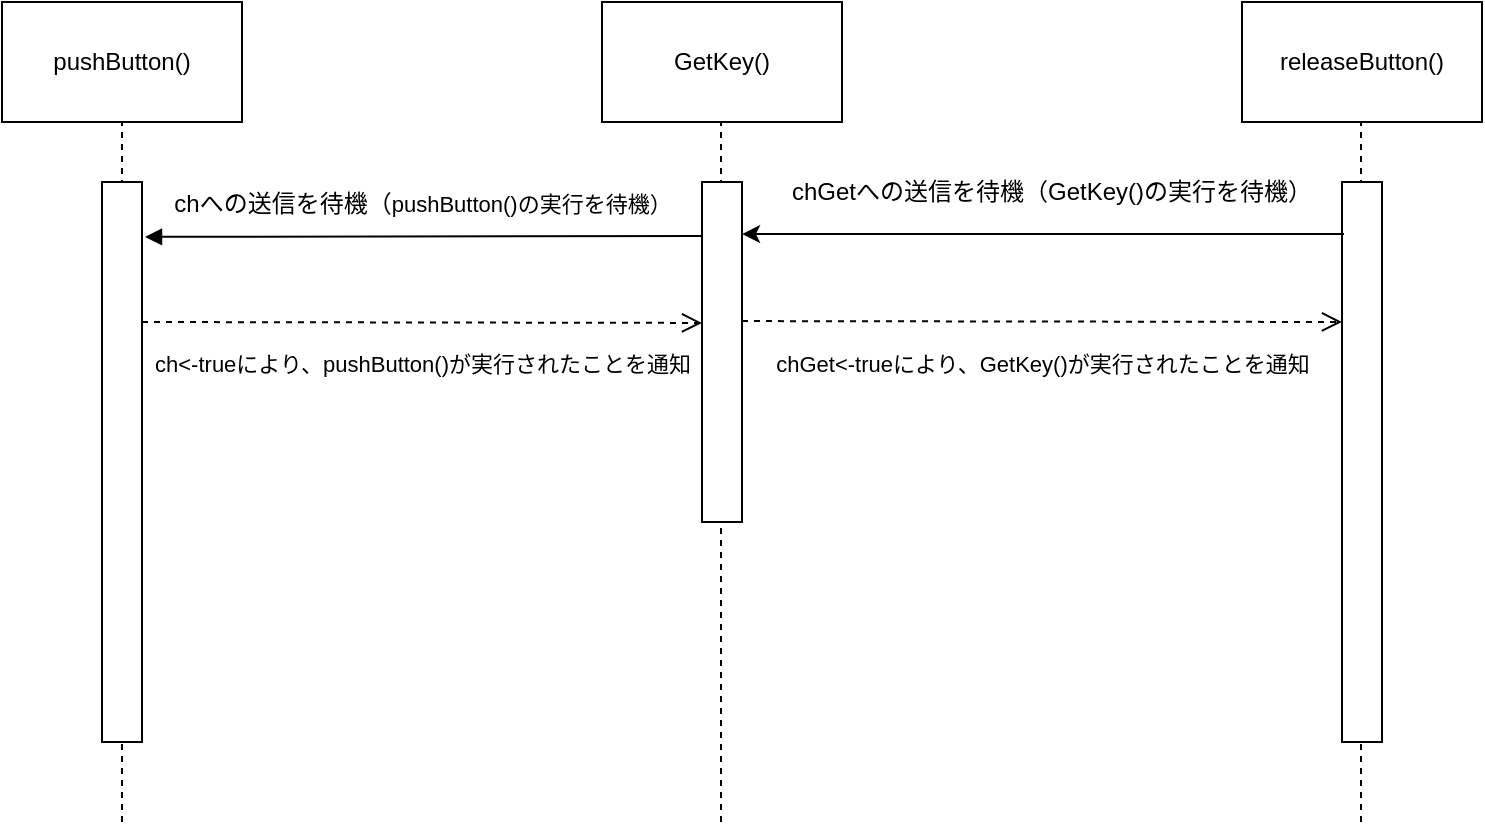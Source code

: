 <mxfile>
    <diagram id="kb6ERmdoE3fj__gCxbpV" name="Page-1">
        <mxGraphModel dx="1631" dy="945" grid="1" gridSize="10" guides="1" tooltips="1" connect="1" arrows="1" fold="1" page="0" pageScale="1" pageWidth="827" pageHeight="1169" math="0" shadow="0">
            <root>
                <mxCell id="0"/>
                <mxCell id="1" parent="0"/>
                <mxCell id="18" value="" style="endArrow=none;dashed=1;html=1;entryX=0.5;entryY=1;entryDx=0;entryDy=0;" edge="1" parent="1">
                    <mxGeometry width="50" height="50" relative="1" as="geometry">
                        <mxPoint x="-210.5" y="370" as="sourcePoint"/>
                        <mxPoint x="-210.5" y="20" as="targetPoint"/>
                    </mxGeometry>
                </mxCell>
                <mxCell id="19" value="" style="endArrow=none;dashed=1;html=1;entryX=0.5;entryY=1;entryDx=0;entryDy=0;" edge="1" parent="1">
                    <mxGeometry width="50" height="50" relative="1" as="geometry">
                        <mxPoint x="109.5" y="370" as="sourcePoint"/>
                        <mxPoint x="109.5" y="20" as="targetPoint"/>
                    </mxGeometry>
                </mxCell>
                <mxCell id="16" value="" style="endArrow=none;dashed=1;html=1;entryX=0.5;entryY=1;entryDx=0;entryDy=0;" edge="1" parent="1" target="2">
                    <mxGeometry width="50" height="50" relative="1" as="geometry">
                        <mxPoint x="-510" y="370" as="sourcePoint"/>
                        <mxPoint x="-120" y="160" as="targetPoint"/>
                    </mxGeometry>
                </mxCell>
                <mxCell id="2" value="pushButton()" style="rounded=0;whiteSpace=wrap;html=1;" vertex="1" parent="1">
                    <mxGeometry x="-570" y="-40" width="120" height="60" as="geometry"/>
                </mxCell>
                <mxCell id="3" value="GetKey()" style="rounded=0;whiteSpace=wrap;html=1;" vertex="1" parent="1">
                    <mxGeometry x="-270" y="-40" width="120" height="60" as="geometry"/>
                </mxCell>
                <mxCell id="4" value="releaseButton()" style="rounded=0;whiteSpace=wrap;html=1;" vertex="1" parent="1">
                    <mxGeometry x="50" y="-40" width="120" height="60" as="geometry"/>
                </mxCell>
                <mxCell id="8" value="" style="rounded=0;whiteSpace=wrap;html=1;rotation=90;" vertex="1" parent="1">
                    <mxGeometry x="-650" y="180" width="280" height="20" as="geometry"/>
                </mxCell>
                <mxCell id="10" value="" style="rounded=0;whiteSpace=wrap;html=1;rotation=90;" vertex="1" parent="1">
                    <mxGeometry x="-295" y="125" width="170" height="20" as="geometry"/>
                </mxCell>
                <mxCell id="12" value="" style="rounded=0;whiteSpace=wrap;html=1;rotation=90;" vertex="1" parent="1">
                    <mxGeometry x="-30" y="180" width="280" height="20" as="geometry"/>
                </mxCell>
                <mxCell id="17" value="" style="endArrow=classic;html=1;exitX=0.093;exitY=0.95;exitDx=0;exitDy=0;entryX=0.153;entryY=0;entryDx=0;entryDy=0;exitPerimeter=0;entryPerimeter=0;" edge="1" parent="1" source="12" target="10">
                    <mxGeometry width="50" height="50" relative="1" as="geometry">
                        <mxPoint x="-488" y="305" as="sourcePoint"/>
                        <mxPoint x="110" y="305" as="targetPoint"/>
                    </mxGeometry>
                </mxCell>
                <mxCell id="20" value="chGetへの送信を待機（GetKey()の実行を待機）" style="text;html=1;strokeColor=none;fillColor=none;align=center;verticalAlign=middle;whiteSpace=wrap;rounded=0;" vertex="1" parent="1">
                    <mxGeometry x="-180" y="40" width="270" height="30" as="geometry"/>
                </mxCell>
                <mxCell id="23" value="chGet&amp;lt;-trueにより、GetKey()が実行されたことを通知" style="html=1;verticalAlign=bottom;endArrow=open;dashed=1;endSize=8;entryX=0.25;entryY=1;entryDx=0;entryDy=0;exitX=0.409;exitY=0;exitDx=0;exitDy=0;exitPerimeter=0;" edge="1" parent="1" source="10" target="12">
                    <mxGeometry x="0.0" y="-30" relative="1" as="geometry">
                        <mxPoint x="-190" y="150" as="sourcePoint"/>
                        <mxPoint x="-100" y="124" as="targetPoint"/>
                        <mxPoint as="offset"/>
                    </mxGeometry>
                </mxCell>
                <mxCell id="25" value="&lt;span style=&quot;font-size: 12px&quot;&gt;chへの送信を待機（&lt;/span&gt;pushButton()の実行を待機）" style="html=1;verticalAlign=bottom;endArrow=block;entryX=0.098;entryY=-0.075;entryDx=0;entryDy=0;entryPerimeter=0;" edge="1" parent="1" target="8">
                    <mxGeometry x="0.005" y="-7" width="80" relative="1" as="geometry">
                        <mxPoint x="-220" y="77" as="sourcePoint"/>
                        <mxPoint x="110.5" y="301.08" as="targetPoint"/>
                        <mxPoint as="offset"/>
                    </mxGeometry>
                </mxCell>
                <mxCell id="26" value="ch&amp;lt;-trueにより、pushButton()が実行されたことを通知" style="html=1;verticalAlign=bottom;endArrow=open;dashed=1;endSize=8;entryX=0.25;entryY=1;entryDx=0;entryDy=0;" edge="1" parent="1">
                    <mxGeometry x="0.0" y="-30" relative="1" as="geometry">
                        <mxPoint x="-500" y="120" as="sourcePoint"/>
                        <mxPoint x="-220" y="120.47" as="targetPoint"/>
                        <mxPoint as="offset"/>
                    </mxGeometry>
                </mxCell>
            </root>
        </mxGraphModel>
    </diagram>
</mxfile>